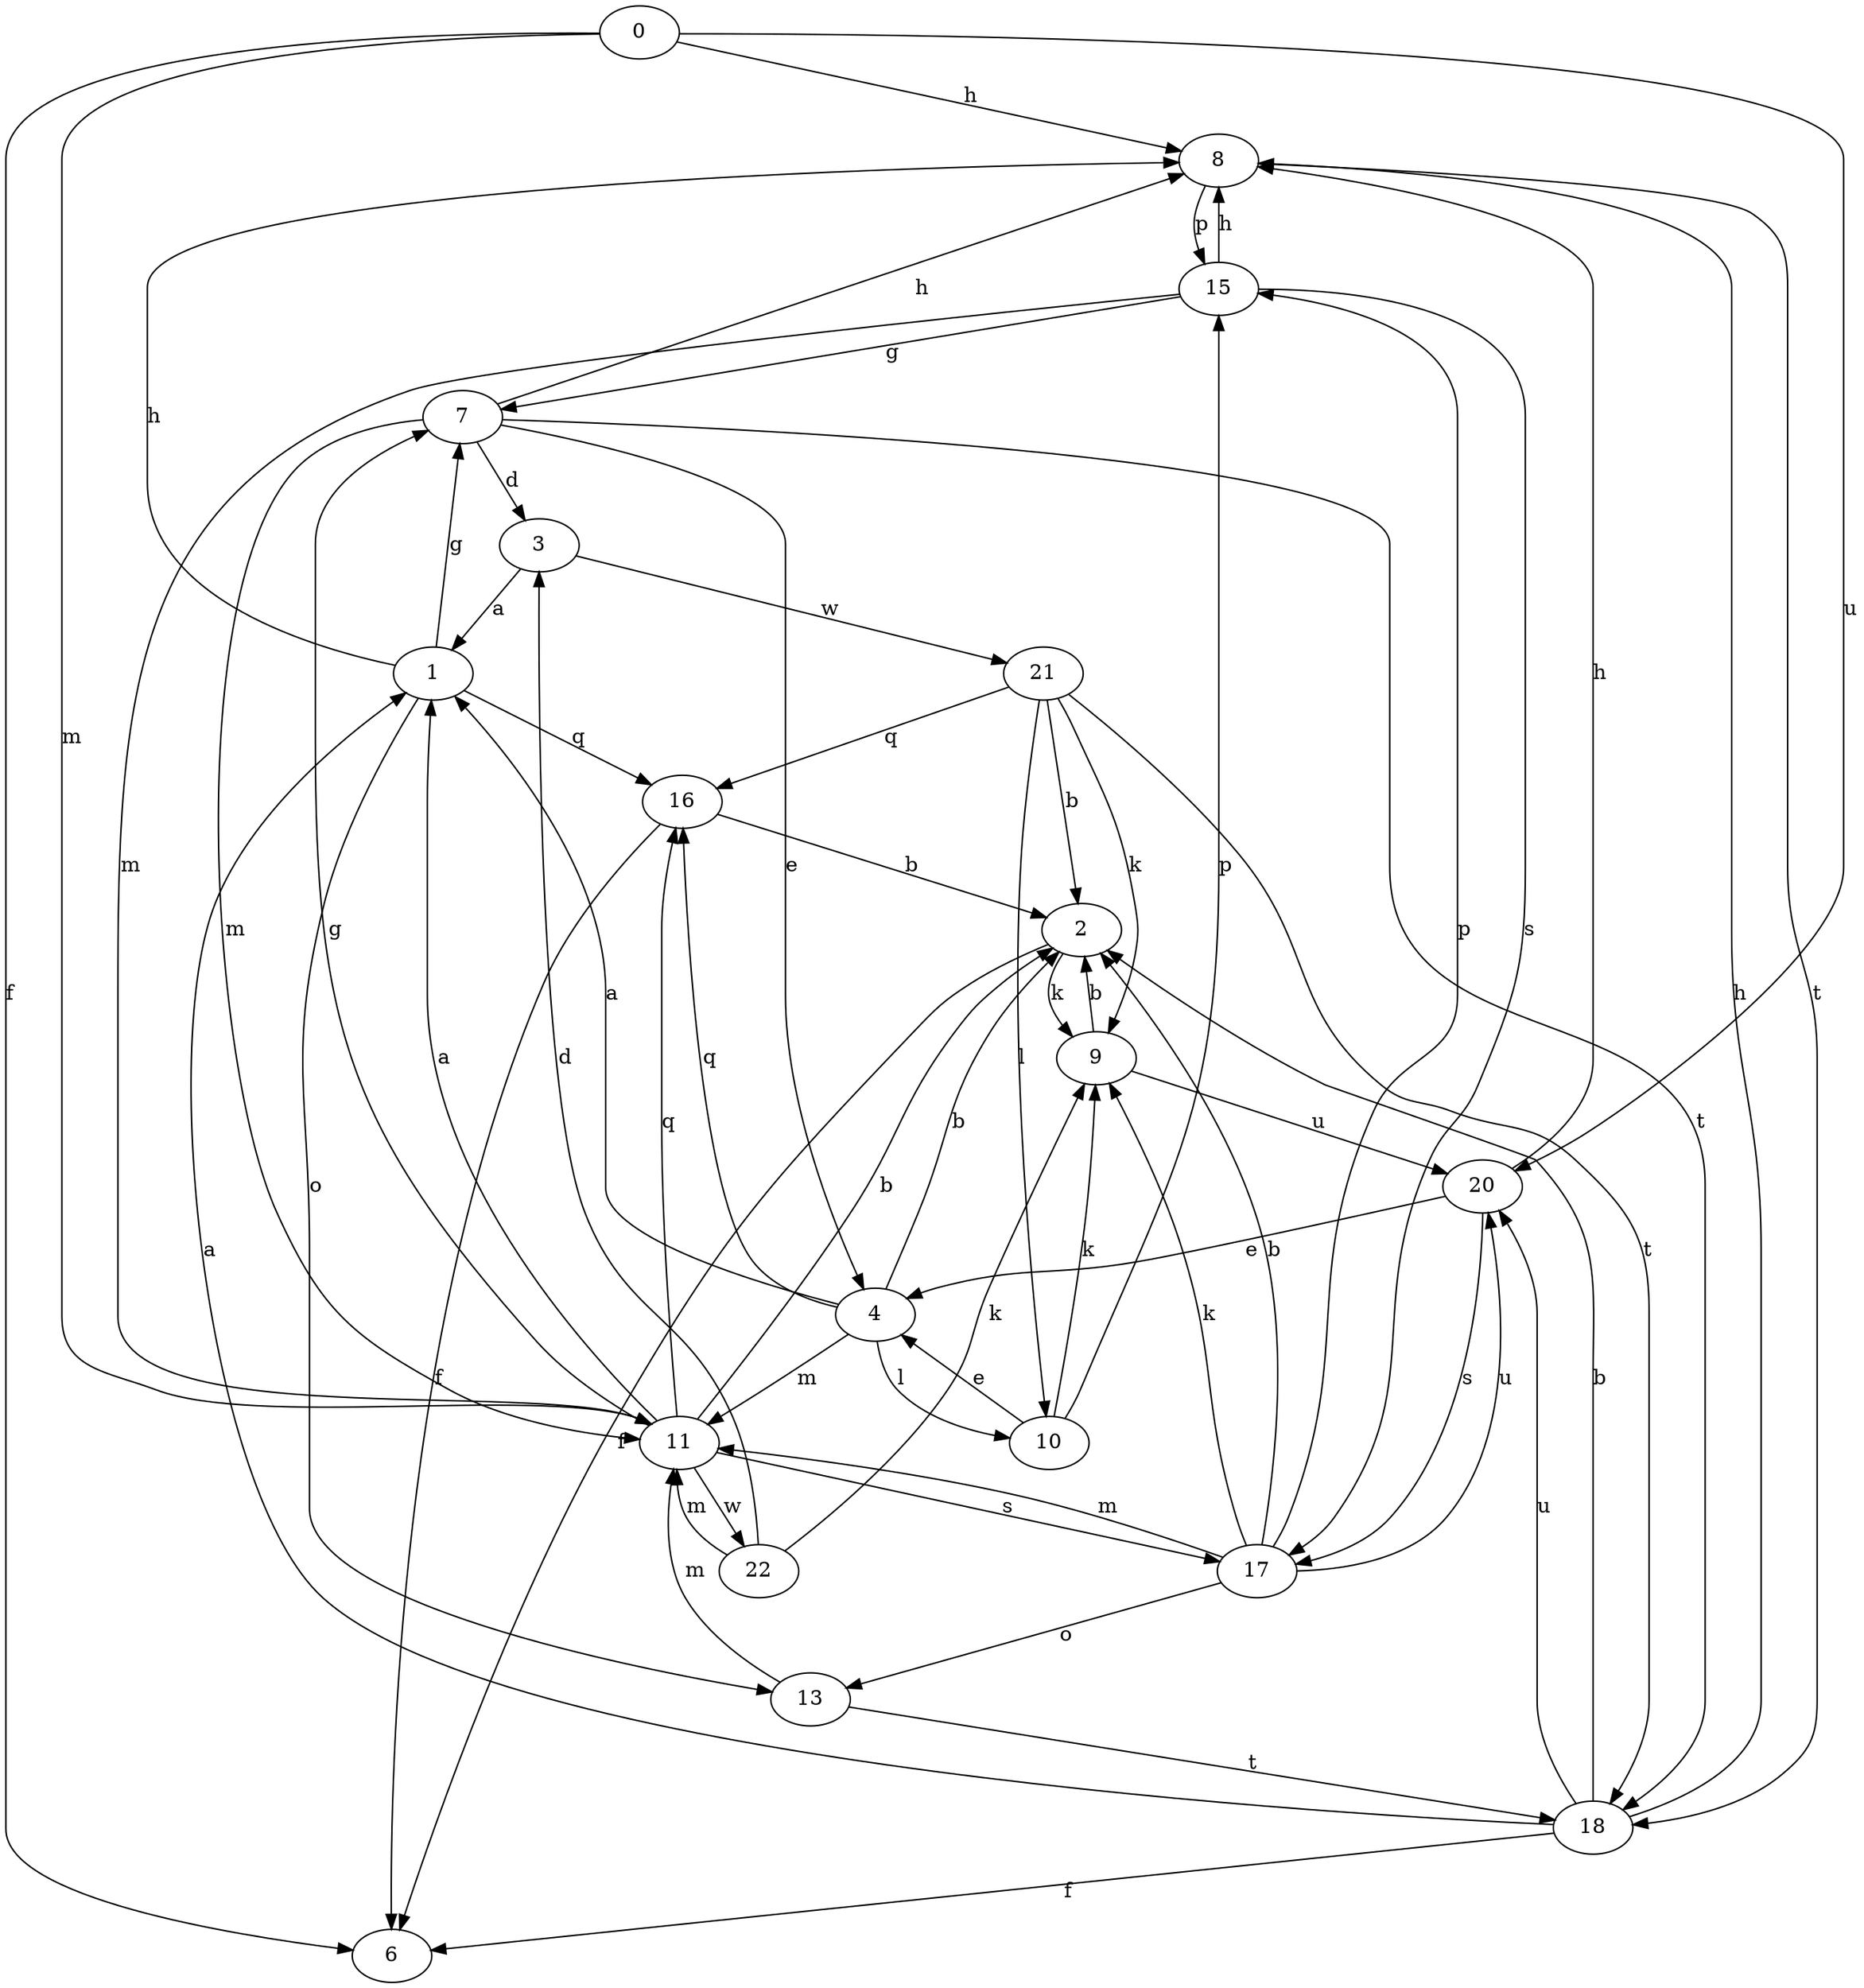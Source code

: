 strict digraph  {
0;
1;
2;
3;
4;
6;
7;
8;
9;
10;
11;
13;
15;
16;
17;
18;
20;
21;
22;
0 -> 6  [label=f];
0 -> 8  [label=h];
0 -> 11  [label=m];
0 -> 20  [label=u];
1 -> 7  [label=g];
1 -> 8  [label=h];
1 -> 13  [label=o];
1 -> 16  [label=q];
2 -> 6  [label=f];
2 -> 9  [label=k];
3 -> 1  [label=a];
3 -> 21  [label=w];
4 -> 1  [label=a];
4 -> 2  [label=b];
4 -> 10  [label=l];
4 -> 11  [label=m];
4 -> 16  [label=q];
7 -> 3  [label=d];
7 -> 4  [label=e];
7 -> 8  [label=h];
7 -> 11  [label=m];
7 -> 18  [label=t];
8 -> 15  [label=p];
8 -> 18  [label=t];
9 -> 2  [label=b];
9 -> 20  [label=u];
10 -> 4  [label=e];
10 -> 9  [label=k];
10 -> 15  [label=p];
11 -> 1  [label=a];
11 -> 2  [label=b];
11 -> 7  [label=g];
11 -> 16  [label=q];
11 -> 17  [label=s];
11 -> 22  [label=w];
13 -> 11  [label=m];
13 -> 18  [label=t];
15 -> 7  [label=g];
15 -> 8  [label=h];
15 -> 11  [label=m];
15 -> 17  [label=s];
16 -> 2  [label=b];
16 -> 6  [label=f];
17 -> 2  [label=b];
17 -> 9  [label=k];
17 -> 11  [label=m];
17 -> 13  [label=o];
17 -> 15  [label=p];
17 -> 20  [label=u];
18 -> 1  [label=a];
18 -> 2  [label=b];
18 -> 6  [label=f];
18 -> 8  [label=h];
18 -> 20  [label=u];
20 -> 4  [label=e];
20 -> 8  [label=h];
20 -> 17  [label=s];
21 -> 2  [label=b];
21 -> 9  [label=k];
21 -> 10  [label=l];
21 -> 16  [label=q];
21 -> 18  [label=t];
22 -> 3  [label=d];
22 -> 9  [label=k];
22 -> 11  [label=m];
}
